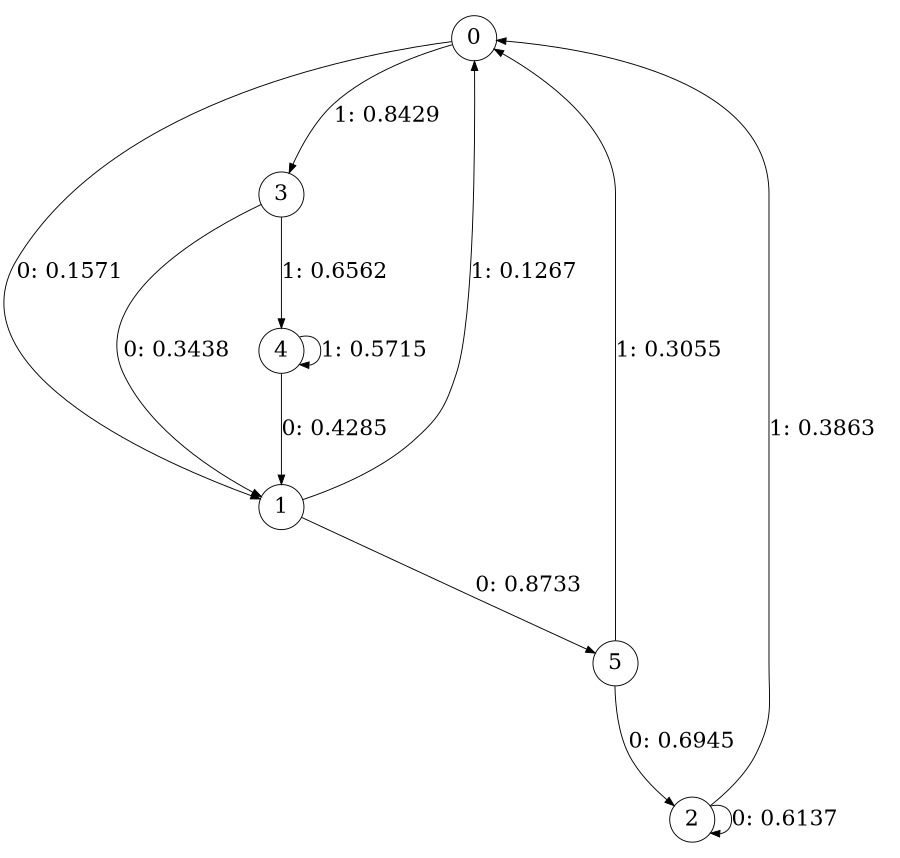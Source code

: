 digraph "ch38concat_phase3_L3" {
size = "6,8.5";
ratio = "fill";
node [shape = circle];
node [fontsize = 24];
edge [fontsize = 24];
0 -> 1 [label = "0: 0.1571   "];
0 -> 3 [label = "1: 0.8429   "];
1 -> 5 [label = "0: 0.8733   "];
1 -> 0 [label = "1: 0.1267   "];
2 -> 2 [label = "0: 0.6137   "];
2 -> 0 [label = "1: 0.3863   "];
3 -> 1 [label = "0: 0.3438   "];
3 -> 4 [label = "1: 0.6562   "];
4 -> 1 [label = "0: 0.4285   "];
4 -> 4 [label = "1: 0.5715   "];
5 -> 2 [label = "0: 0.6945   "];
5 -> 0 [label = "1: 0.3055   "];
}